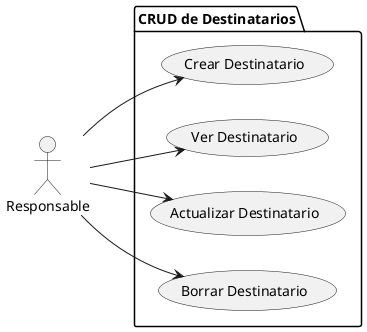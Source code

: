 @startuml manejoDestinatarios
left to right direction
actor "Responsable" as Responsable

package "CRUD de Destinatarios" {
    usecase "Crear Destinatario" as CD1
    usecase "Ver Destinatario" as CD2
    usecase "Actualizar Destinatario" as CD3
    usecase "Borrar Destinatario" as CD4
}

Responsable --> CD1
Responsable --> CD2
Responsable --> CD3
Responsable --> CD4
@enduml
